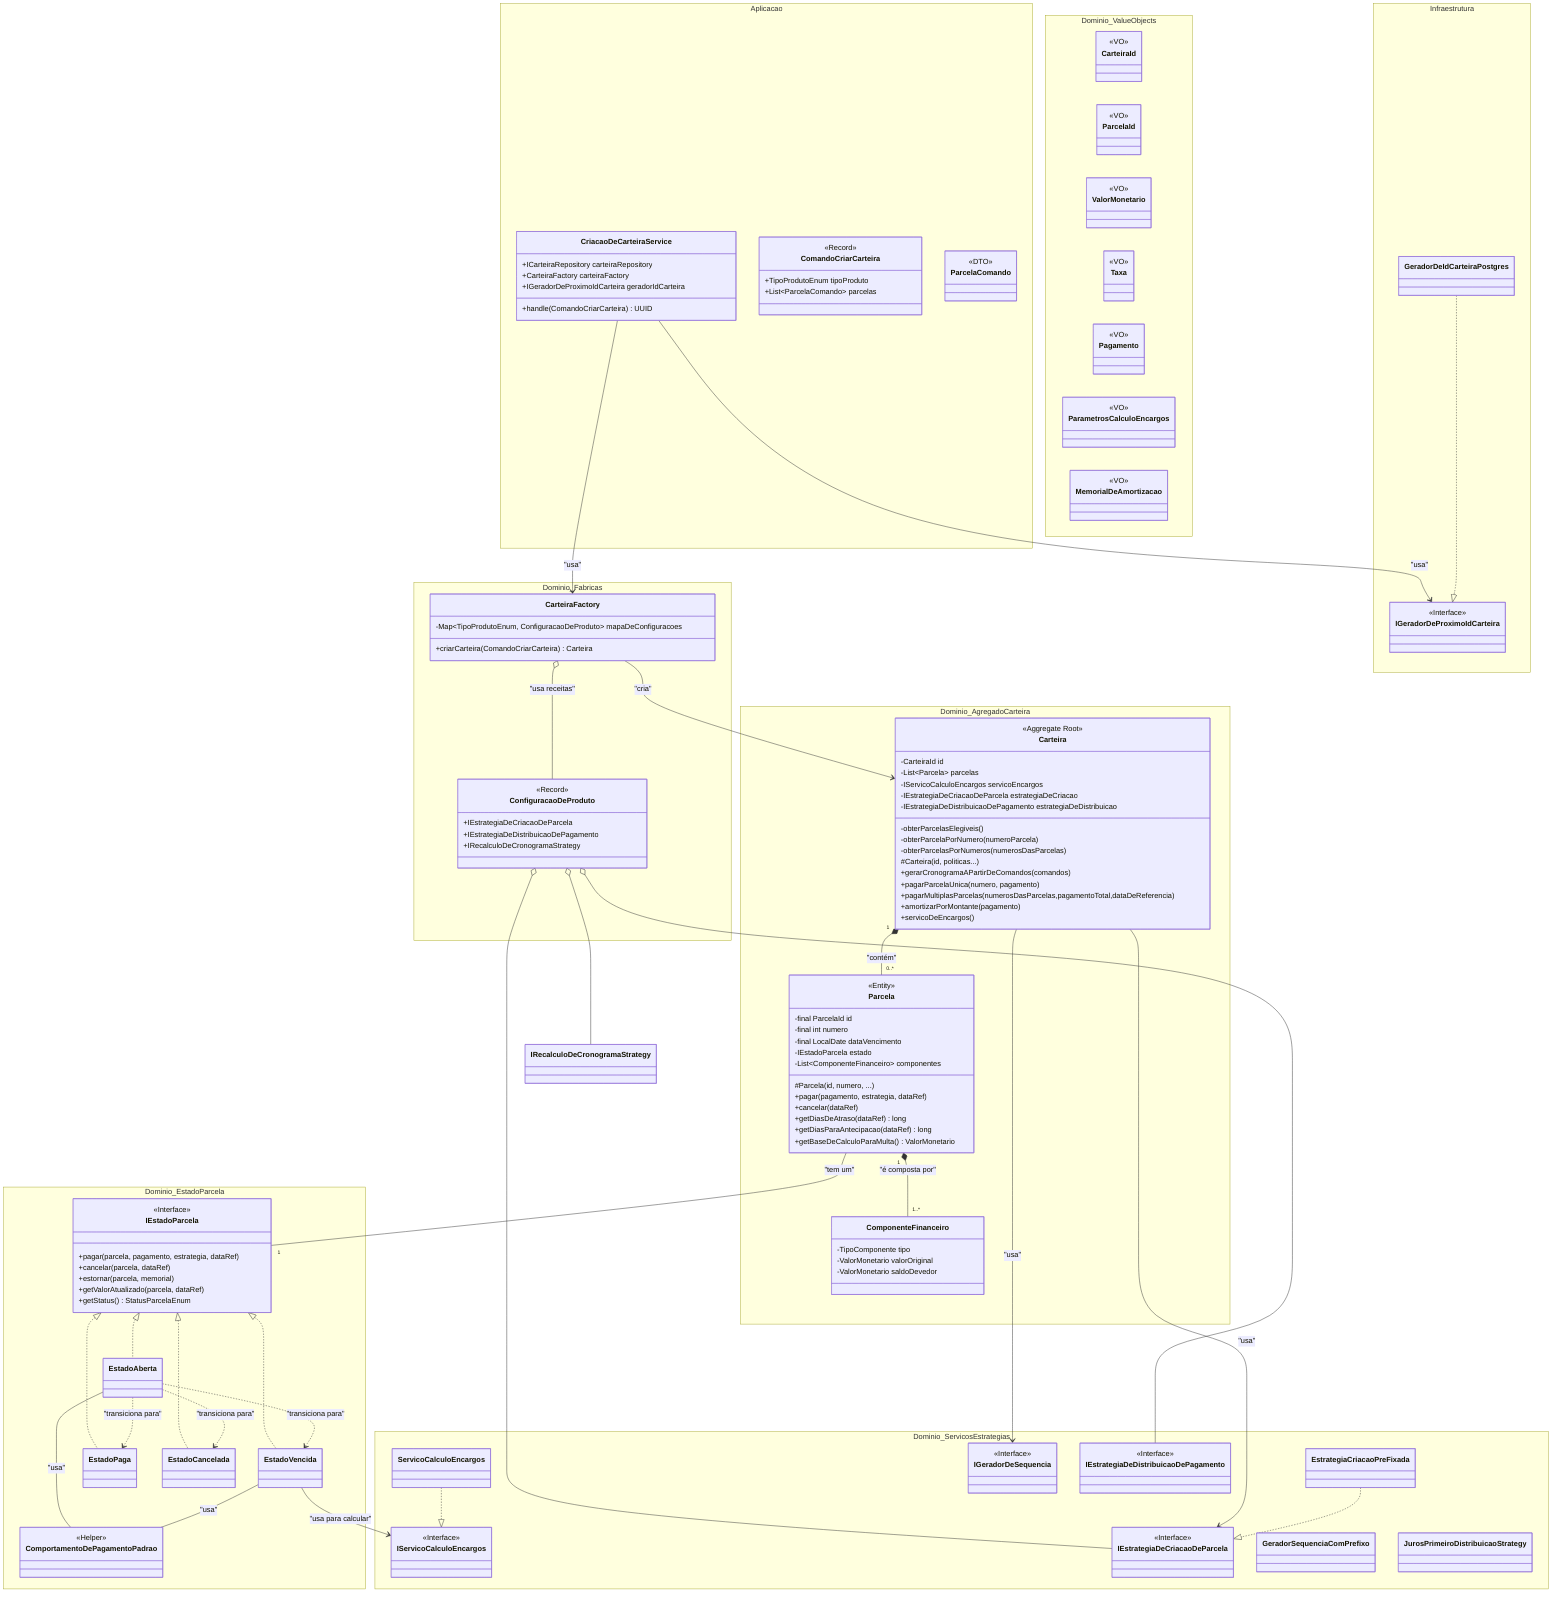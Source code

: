 classDiagram
    direction TB

    namespace Aplicacao {
        class CriacaoDeCarteiraService {
            +ICarteiraRepository carteiraRepository
            +CarteiraFactory carteiraFactory
            +IGeradorDeProximoIdCarteira geradorIdCarteira
            +handle(ComandoCriarCarteira) UUID
        }

        class ComandoCriarCarteira {
            <<Record>>
            +TipoProdutoEnum tipoProduto
            +List~ParcelaComando~ parcelas
        }

        class ParcelaComando {
            <<DTO>>
        }
    }

    namespace Dominio_Fabricas {
        class CarteiraFactory {
            -Map~TipoProdutoEnum, ConfiguracaoDeProduto~ mapaDeConfiguracoes
            +criarCarteira(ComandoCriarCarteira) Carteira
        }

        class ConfiguracaoDeProduto {
            <<Record>>
            +IEstrategiaDeCriacaoDeParcela
            +IEstrategiaDeDistribuicaoDePagamento
            +IRecalculoDeCronogramaStrategy
        }
    }

    namespace Dominio_AgregadoCarteira {
class Carteira {
<<Aggregate Root>>
-CarteiraId id
-List~Parcela~ parcelas
-IServicoCalculoEncargos servicoEncargos
-IEstrategiaDeCriacaoDeParcela estrategiaDeCriacao
-IEstrategiaDeDistribuicaoDePagamento estrategiaDeDistribuicao
-obterParcelasElegiveis()
-obterParcelaPorNumero(numeroParcela)
-obterParcelasPorNumeros(numerosDasParcelas)
#Carteira(id, politicas...)
+gerarCronogramaAPartirDeComandos(comandos)
+pagarParcelaUnica(numero, pagamento)
+pagarMultiplasParcelas(numerosDasParcelas,pagamentoTotal,dataDeReferencia)
+amortizarPorMontante(pagamento)
+servicoDeEncargos()
}

class Parcela {
<<Entity>>
-final ParcelaId id
-final int numero
-final LocalDate dataVencimento
-IEstadoParcela estado
-List~ComponenteFinanceiro~ componentes
#Parcela(id, numero, ...)
+pagar(pagamento, estrategia, dataRef)
+cancelar(dataRef)
+getDiasDeAtraso(dataRef) long
+getDiasParaAntecipacao(dataRef) long
+getBaseDeCalculoParaMulta() ValorMonetario
}

class ComponenteFinanceiro {
-TipoComponente tipo
-ValorMonetario valorOriginal
-ValorMonetario saldoDevedor
}
}

namespace Dominio_EstadoParcela {
class IEstadoParcela {
<<Interface>>
+pagar(parcela, pagamento, estrategia, dataRef)
+cancelar(parcela, dataRef)
+estornar(parcela, memorial)
+getValorAtualizado(parcela, dataRef)
+getStatus() StatusParcelaEnum
}
class EstadoAberta
class EstadoVencida
class EstadoPaga
class EstadoCancelada
class ComportamentoDePagamentoPadrao {
<<Helper>>
}
    }

namespace Dominio_ServicosEstrategias {
class IServicoCalculoEncargos { <<Interface>> }
class ServicoCalculoEncargos

class IEstrategiaDeCriacaoDeParcela { <<Interface>> }
class EstrategiaCriacaoPreFixada

class IGeradorDeSequencia { <<Interface>> }
class GeradorSequenciaComPrefixo

class IEstrategiaDeDistribuicaoDePagamento { <<Interface>> }
class JurosPrimeiroDistribuicaoStrategy
}

namespace Dominio_ValueObjects {
class CarteiraId { <<VO>> }
class ParcelaId { <<VO>> }
class ValorMonetario { <<VO>> }
class Taxa { <<VO>> }
class Pagamento { <<VO>> }
class ParametrosCalculoEncargos { <<VO>> }
class MemorialDeAmortizacao { <<VO>> }
    }

namespace Infraestrutura {
class IGeradorDeProximoIdCarteira { <<Interface>> }
class GeradorDeIdCarteiraPostgres
}

%% --- Relacionamentos Principais ---

CriacaoDeCarteiraService --> CarteiraFactory : "usa"
CriacaoDeCarteiraService --> IGeradorDeProximoIdCarteira : "usa"

CarteiraFactory --> Carteira : "cria"
CarteiraFactory o-- ConfiguracaoDeProduto : "usa receitas"
ConfiguracaoDeProduto o-- IEstrategiaDeCriacaoDeParcela
ConfiguracaoDeProduto o-- IEstrategiaDeDistribuicaoDePagamento
ConfiguracaoDeProduto o-- IRecalculoDeCronogramaStrategy

Carteira "1" *-- "0..*" Parcela : "contém"
Carteira --> IEstrategiaDeCriacaoDeParcela : "usa"
Carteira --> IGeradorDeSequencia : "usa"

Parcela "1" *-- "1..*" ComponenteFinanceiro : "é composta por"
Parcela -- "1" IEstadoParcela : "tem um"

IEstadoParcela <|.. EstadoAberta
IEstadoParcela <|.. EstadoVencida
IEstadoParcela <|.. EstadoPaga
IEstadoParcela <|.. EstadoCancelada

EstadoAberta ..> EstadoVencida : "transiciona para"
EstadoAberta ..> EstadoPaga : "transiciona para"
EstadoAberta ..> EstadoCancelada : "transiciona para"

EstadoVencida --> IServicoCalculoEncargos : "usa para calcular"
EstadoAberta -- ComportamentoDePagamentoPadrao : "usa"
EstadoVencida -- ComportamentoDePagamentoPadrao : "usa"

ServicoCalculoEncargos ..|> IServicoCalculoEncargos
EstrategiaCriacaoPreFixada ..|> IEstrategiaDeCriacaoDeParcela
GeradorDeIdCarteiraPostgres ..|> IGeradorDeProximoIdCarteira